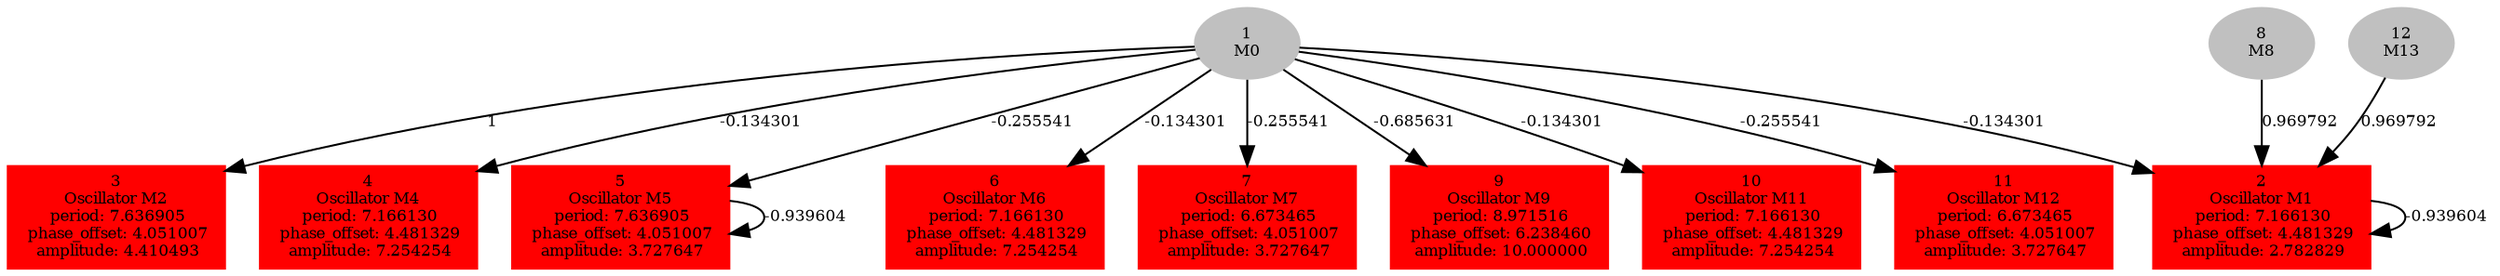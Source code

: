  digraph g{ forcelabels=true;
1[label=<1<BR/>M0>,color="grey",style=filled,fontsize=8];
2 [label=<2<BR />Oscillator M1<BR /> period: 7.166130<BR /> phase_offset: 4.481329<BR /> amplitude: 2.782829>, shape=box,color=red,style=filled,fontsize=8];3 [label=<3<BR />Oscillator M2<BR /> period: 7.636905<BR /> phase_offset: 4.051007<BR /> amplitude: 4.410493>, shape=box,color=red,style=filled,fontsize=8];4 [label=<4<BR />Oscillator M4<BR /> period: 7.166130<BR /> phase_offset: 4.481329<BR /> amplitude: 7.254254>, shape=box,color=red,style=filled,fontsize=8];5 [label=<5<BR />Oscillator M5<BR /> period: 7.636905<BR /> phase_offset: 4.051007<BR /> amplitude: 3.727647>, shape=box,color=red,style=filled,fontsize=8];6 [label=<6<BR />Oscillator M6<BR /> period: 7.166130<BR /> phase_offset: 4.481329<BR /> amplitude: 7.254254>, shape=box,color=red,style=filled,fontsize=8];7 [label=<7<BR />Oscillator M7<BR /> period: 6.673465<BR /> phase_offset: 4.051007<BR /> amplitude: 3.727647>, shape=box,color=red,style=filled,fontsize=8];8[label=<8<BR/>M8>,color="grey",style=filled,fontsize=8];
9 [label=<9<BR />Oscillator M9<BR /> period: 8.971516<BR /> phase_offset: 6.238460<BR /> amplitude: 10.000000>, shape=box,color=red,style=filled,fontsize=8];10 [label=<10<BR />Oscillator M11<BR /> period: 7.166130<BR /> phase_offset: 4.481329<BR /> amplitude: 7.254254>, shape=box,color=red,style=filled,fontsize=8];11 [label=<11<BR />Oscillator M12<BR /> period: 6.673465<BR /> phase_offset: 4.051007<BR /> amplitude: 3.727647>, shape=box,color=red,style=filled,fontsize=8];12[label=<12<BR/>M13>,color="grey",style=filled,fontsize=8];
1 -> 2[label="-0.134301 ",fontsize="8"];
1 -> 3[label="1 ",fontsize="8"];
1 -> 4[label="-0.134301 ",fontsize="8"];
1 -> 5[label="-0.255541 ",fontsize="8"];
1 -> 6[label="-0.134301 ",fontsize="8"];
1 -> 7[label="-0.255541 ",fontsize="8"];
1 -> 9[label="-0.685631 ",fontsize="8"];
1 -> 10[label="-0.134301 ",fontsize="8"];
1 -> 11[label="-0.255541 ",fontsize="8"];
2 -> 2[label="-0.939604 ",fontsize="8"];
5 -> 5[label="-0.939604 ",fontsize="8"];
8 -> 2[label="0.969792 ",fontsize="8"];
12 -> 2[label="0.969792 ",fontsize="8"];
 }

